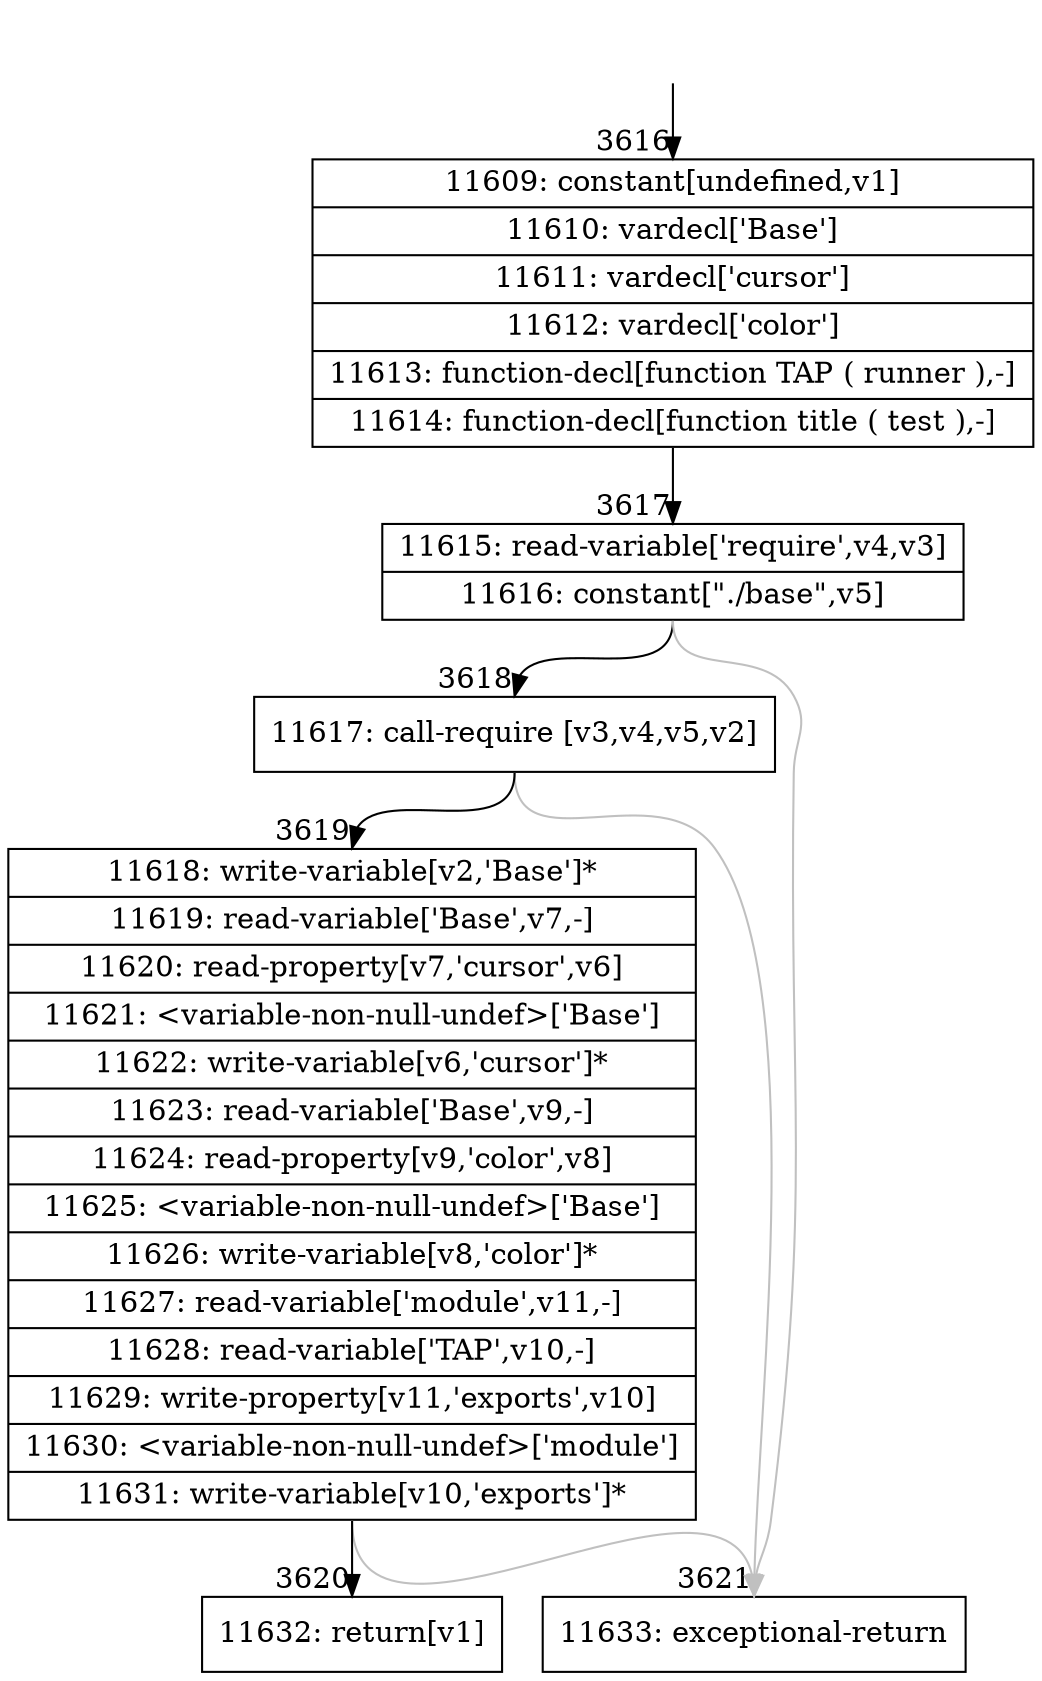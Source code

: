 digraph {
rankdir="TD"
BB_entry316[shape=none,label=""];
BB_entry316 -> BB3616 [tailport=s, headport=n, headlabel="    3616"]
BB3616 [shape=record label="{11609: constant[undefined,v1]|11610: vardecl['Base']|11611: vardecl['cursor']|11612: vardecl['color']|11613: function-decl[function TAP ( runner ),-]|11614: function-decl[function title ( test ),-]}" ] 
BB3616 -> BB3617 [tailport=s, headport=n, headlabel="      3617"]
BB3617 [shape=record label="{11615: read-variable['require',v4,v3]|11616: constant[\"./base\",v5]}" ] 
BB3617 -> BB3618 [tailport=s, headport=n, headlabel="      3618"]
BB3617 -> BB3621 [tailport=s, headport=n, color=gray, headlabel="      3621"]
BB3618 [shape=record label="{11617: call-require [v3,v4,v5,v2]}" ] 
BB3618 -> BB3619 [tailport=s, headport=n, headlabel="      3619"]
BB3618 -> BB3621 [tailport=s, headport=n, color=gray]
BB3619 [shape=record label="{11618: write-variable[v2,'Base']*|11619: read-variable['Base',v7,-]|11620: read-property[v7,'cursor',v6]|11621: \<variable-non-null-undef\>['Base']|11622: write-variable[v6,'cursor']*|11623: read-variable['Base',v9,-]|11624: read-property[v9,'color',v8]|11625: \<variable-non-null-undef\>['Base']|11626: write-variable[v8,'color']*|11627: read-variable['module',v11,-]|11628: read-variable['TAP',v10,-]|11629: write-property[v11,'exports',v10]|11630: \<variable-non-null-undef\>['module']|11631: write-variable[v10,'exports']*}" ] 
BB3619 -> BB3620 [tailport=s, headport=n, headlabel="      3620"]
BB3619 -> BB3621 [tailport=s, headport=n, color=gray]
BB3620 [shape=record label="{11632: return[v1]}" ] 
BB3621 [shape=record label="{11633: exceptional-return}" ] 
//#$~ 4130
}
